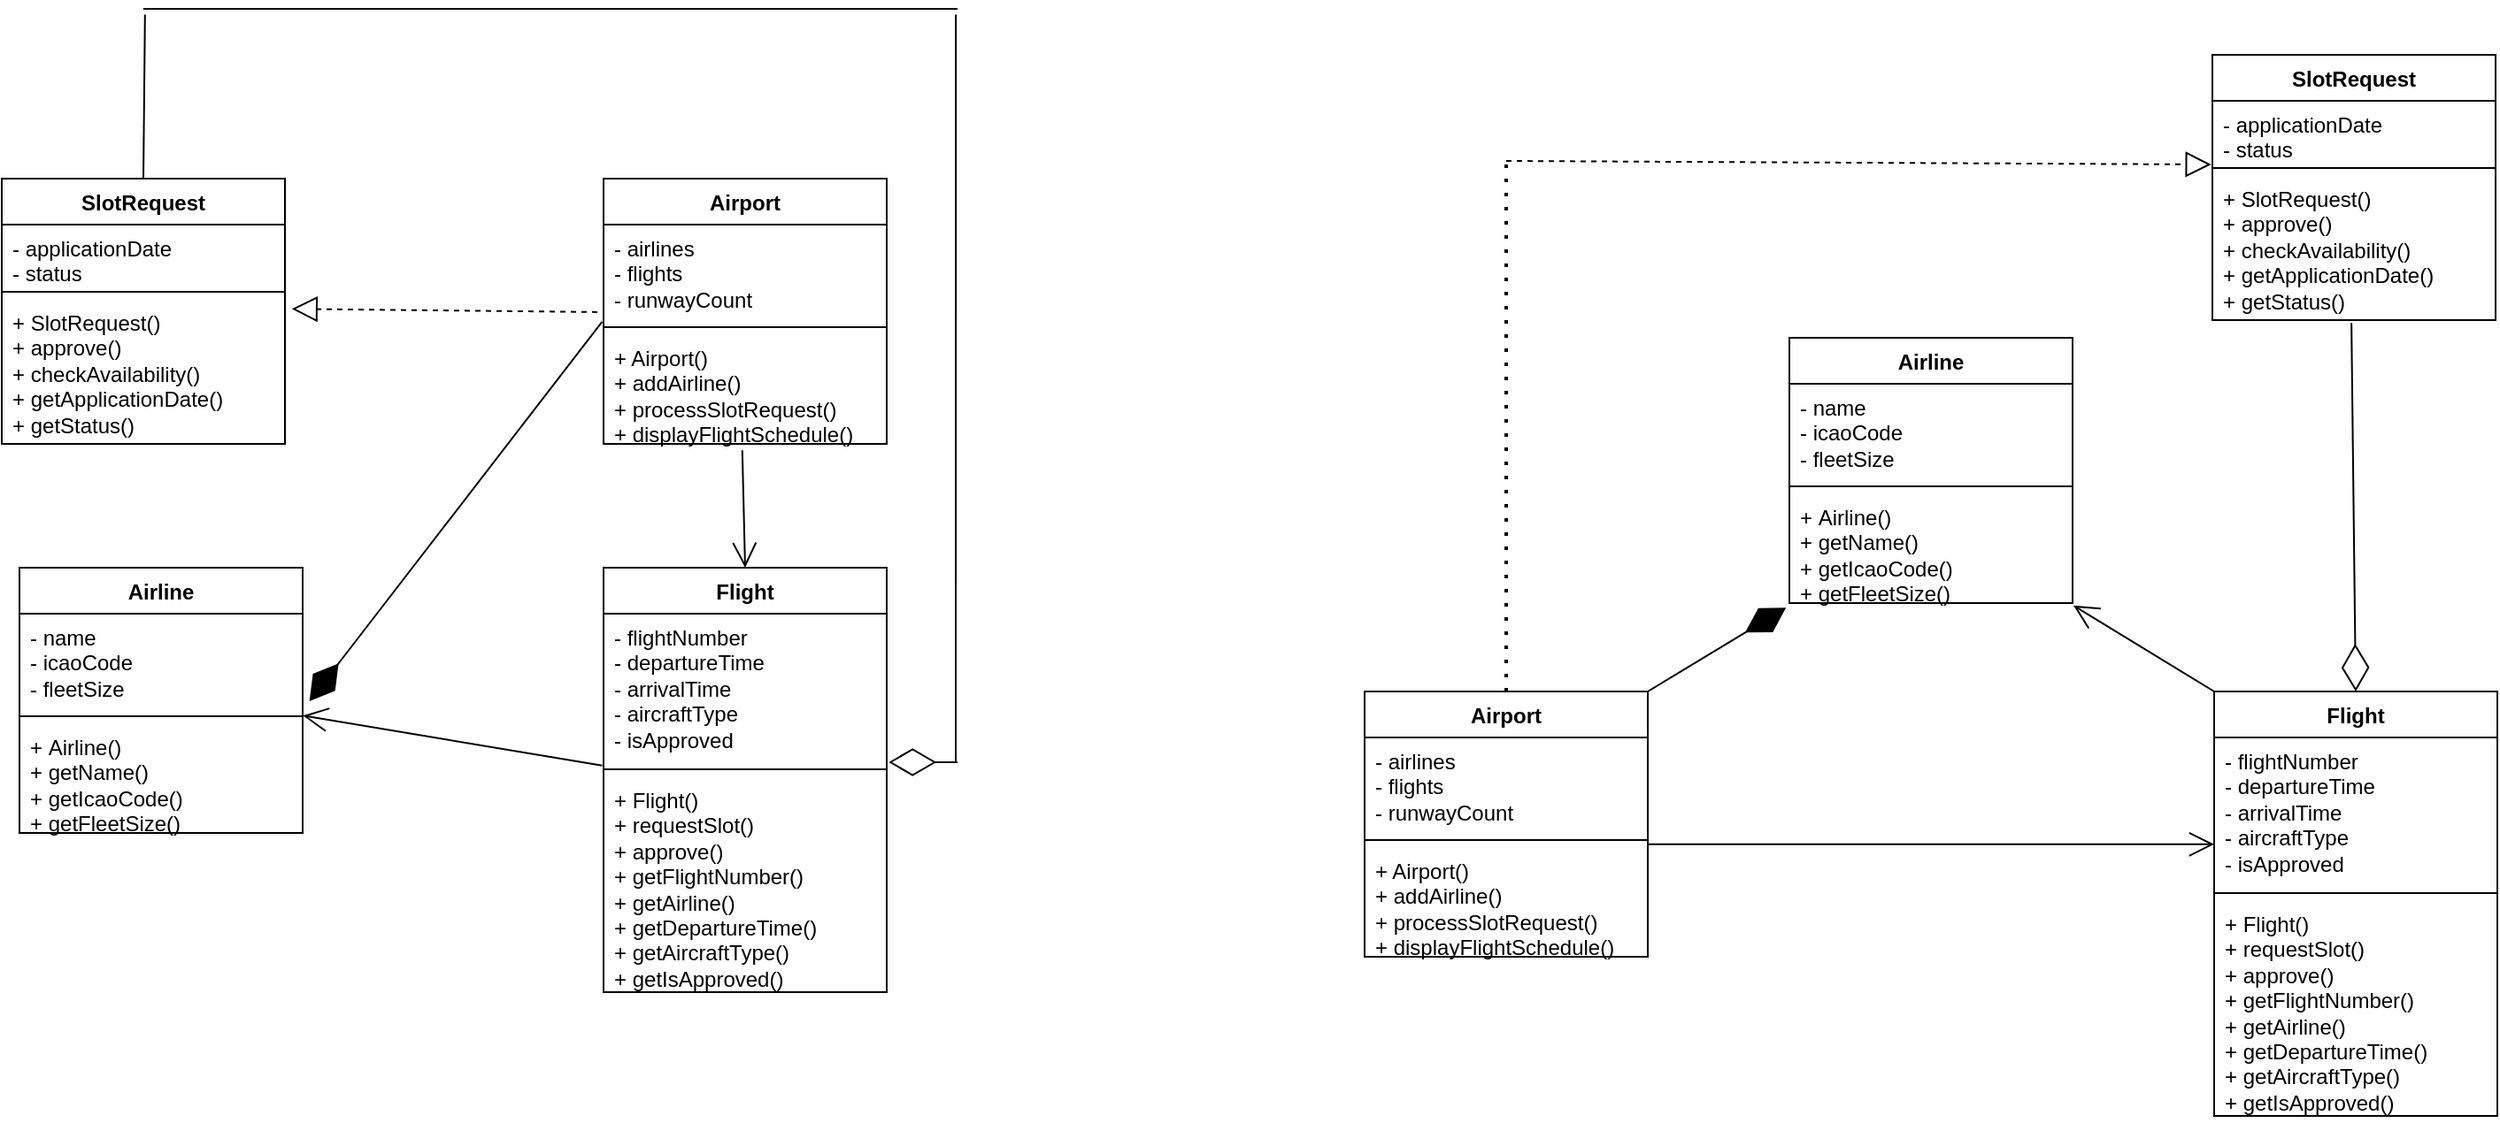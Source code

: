 <mxfile version="26.2.14">
  <diagram id="C5RBs43oDa-KdzZeNtuy" name="Page-1">
    <mxGraphModel dx="1208" dy="708" grid="0" gridSize="10" guides="1" tooltips="1" connect="1" arrows="1" fold="1" page="1" pageScale="1" pageWidth="827" pageHeight="1169" math="0" shadow="0">
      <root>
        <mxCell id="WIyWlLk6GJQsqaUBKTNV-0" />
        <mxCell id="WIyWlLk6GJQsqaUBKTNV-1" parent="WIyWlLk6GJQsqaUBKTNV-0" />
        <mxCell id="Ag82hl4MzhfdyCft_LmL-0" value="Airline" style="swimlane;fontStyle=1;align=center;verticalAlign=top;childLayout=stackLayout;horizontal=1;startSize=26;horizontalStack=0;resizeParent=1;resizeParentMax=0;resizeLast=0;collapsible=1;marginBottom=0;whiteSpace=wrap;html=1;" vertex="1" parent="WIyWlLk6GJQsqaUBKTNV-1">
          <mxGeometry x="120" y="770" width="160" height="150" as="geometry" />
        </mxCell>
        <mxCell id="Ag82hl4MzhfdyCft_LmL-1" value="-&amp;nbsp;name&lt;div&gt;-&amp;nbsp;icaoCode&lt;/div&gt;&lt;div&gt;-&amp;nbsp;fleetSize&lt;br&gt;&lt;div&gt;&lt;br&gt;&lt;/div&gt;&lt;/div&gt;" style="text;strokeColor=none;fillColor=none;align=left;verticalAlign=top;spacingLeft=4;spacingRight=4;overflow=hidden;rotatable=0;points=[[0,0.5],[1,0.5]];portConstraint=eastwest;whiteSpace=wrap;html=1;" vertex="1" parent="Ag82hl4MzhfdyCft_LmL-0">
          <mxGeometry y="26" width="160" height="54" as="geometry" />
        </mxCell>
        <mxCell id="Ag82hl4MzhfdyCft_LmL-2" value="" style="line;strokeWidth=1;fillColor=none;align=left;verticalAlign=middle;spacingTop=-1;spacingLeft=3;spacingRight=3;rotatable=0;labelPosition=right;points=[];portConstraint=eastwest;strokeColor=inherit;" vertex="1" parent="Ag82hl4MzhfdyCft_LmL-0">
          <mxGeometry y="80" width="160" height="8" as="geometry" />
        </mxCell>
        <mxCell id="Ag82hl4MzhfdyCft_LmL-3" value="+&amp;nbsp;Airline()&lt;div&gt;+ getName()&lt;/div&gt;&lt;div&gt;+&amp;nbsp;getIcaoCode()&lt;/div&gt;&lt;div&gt;&lt;span style=&quot;background-color: transparent; color: light-dark(rgb(0, 0, 0), rgb(255, 255, 255));&quot;&gt;+ getFleetSize()&lt;/span&gt;&lt;/div&gt;" style="text;strokeColor=none;fillColor=none;align=left;verticalAlign=top;spacingLeft=4;spacingRight=4;overflow=hidden;rotatable=0;points=[[0,0.5],[1,0.5]];portConstraint=eastwest;whiteSpace=wrap;html=1;" vertex="1" parent="Ag82hl4MzhfdyCft_LmL-0">
          <mxGeometry y="88" width="160" height="62" as="geometry" />
        </mxCell>
        <mxCell id="Ag82hl4MzhfdyCft_LmL-4" value="Flight" style="swimlane;fontStyle=1;align=center;verticalAlign=top;childLayout=stackLayout;horizontal=1;startSize=26;horizontalStack=0;resizeParent=1;resizeParentMax=0;resizeLast=0;collapsible=1;marginBottom=0;whiteSpace=wrap;html=1;" vertex="1" parent="WIyWlLk6GJQsqaUBKTNV-1">
          <mxGeometry x="450" y="770" width="160" height="240" as="geometry" />
        </mxCell>
        <mxCell id="Ag82hl4MzhfdyCft_LmL-5" value="-&amp;nbsp;flightNumber&lt;div&gt;-&amp;nbsp;departureTime&lt;/div&gt;&lt;div&gt;-&amp;nbsp;arrivalTime&lt;/div&gt;&lt;div&gt;-&amp;nbsp;aircraftType&lt;/div&gt;&lt;div&gt;-&amp;nbsp;isApproved&lt;/div&gt;" style="text;strokeColor=none;fillColor=none;align=left;verticalAlign=top;spacingLeft=4;spacingRight=4;overflow=hidden;rotatable=0;points=[[0,0.5],[1,0.5]];portConstraint=eastwest;whiteSpace=wrap;html=1;" vertex="1" parent="Ag82hl4MzhfdyCft_LmL-4">
          <mxGeometry y="26" width="160" height="84" as="geometry" />
        </mxCell>
        <mxCell id="Ag82hl4MzhfdyCft_LmL-6" value="" style="line;strokeWidth=1;fillColor=none;align=left;verticalAlign=middle;spacingTop=-1;spacingLeft=3;spacingRight=3;rotatable=0;labelPosition=right;points=[];portConstraint=eastwest;strokeColor=inherit;" vertex="1" parent="Ag82hl4MzhfdyCft_LmL-4">
          <mxGeometry y="110" width="160" height="8" as="geometry" />
        </mxCell>
        <mxCell id="Ag82hl4MzhfdyCft_LmL-7" value="+&amp;nbsp;Flight()&lt;div&gt;+&amp;nbsp;requestSlot()&lt;br&gt;+&amp;nbsp;approve()&lt;br&gt;+&amp;nbsp;getFlightNumber()&lt;br&gt;+&amp;nbsp;getAirline()&lt;br&gt;+&amp;nbsp;getDepartureTime()&lt;br&gt;+&amp;nbsp;getAircraftType()&lt;br&gt;+&amp;nbsp;getIsApproved()&lt;/div&gt;" style="text;strokeColor=none;fillColor=none;align=left;verticalAlign=top;spacingLeft=4;spacingRight=4;overflow=hidden;rotatable=0;points=[[0,0.5],[1,0.5]];portConstraint=eastwest;whiteSpace=wrap;html=1;" vertex="1" parent="Ag82hl4MzhfdyCft_LmL-4">
          <mxGeometry y="118" width="160" height="122" as="geometry" />
        </mxCell>
        <mxCell id="Ag82hl4MzhfdyCft_LmL-8" value="SlotRequest" style="swimlane;fontStyle=1;align=center;verticalAlign=top;childLayout=stackLayout;horizontal=1;startSize=26;horizontalStack=0;resizeParent=1;resizeParentMax=0;resizeLast=0;collapsible=1;marginBottom=0;whiteSpace=wrap;html=1;" vertex="1" parent="WIyWlLk6GJQsqaUBKTNV-1">
          <mxGeometry x="110" y="550" width="160" height="150" as="geometry" />
        </mxCell>
        <mxCell id="Ag82hl4MzhfdyCft_LmL-9" value="-&amp;nbsp;applicationDate&lt;div&gt;-&amp;nbsp;status&lt;/div&gt;" style="text;strokeColor=none;fillColor=none;align=left;verticalAlign=top;spacingLeft=4;spacingRight=4;overflow=hidden;rotatable=0;points=[[0,0.5],[1,0.5]];portConstraint=eastwest;whiteSpace=wrap;html=1;" vertex="1" parent="Ag82hl4MzhfdyCft_LmL-8">
          <mxGeometry y="26" width="160" height="34" as="geometry" />
        </mxCell>
        <mxCell id="Ag82hl4MzhfdyCft_LmL-10" value="" style="line;strokeWidth=1;fillColor=none;align=left;verticalAlign=middle;spacingTop=-1;spacingLeft=3;spacingRight=3;rotatable=0;labelPosition=right;points=[];portConstraint=eastwest;strokeColor=inherit;" vertex="1" parent="Ag82hl4MzhfdyCft_LmL-8">
          <mxGeometry y="60" width="160" height="8" as="geometry" />
        </mxCell>
        <mxCell id="Ag82hl4MzhfdyCft_LmL-11" value="+ SlotRequest()&lt;div&gt;+&amp;nbsp;approve()&lt;/div&gt;&lt;div&gt;+&amp;nbsp;checkAvailability()&lt;/div&gt;&lt;div&gt;+&amp;nbsp;getApplicationDate()&lt;/div&gt;&lt;div&gt;+&amp;nbsp;getStatus()&lt;/div&gt;" style="text;strokeColor=none;fillColor=none;align=left;verticalAlign=top;spacingLeft=4;spacingRight=4;overflow=hidden;rotatable=0;points=[[0,0.5],[1,0.5]];portConstraint=eastwest;whiteSpace=wrap;html=1;" vertex="1" parent="Ag82hl4MzhfdyCft_LmL-8">
          <mxGeometry y="68" width="160" height="82" as="geometry" />
        </mxCell>
        <mxCell id="Ag82hl4MzhfdyCft_LmL-12" value="Airport" style="swimlane;fontStyle=1;align=center;verticalAlign=top;childLayout=stackLayout;horizontal=1;startSize=26;horizontalStack=0;resizeParent=1;resizeParentMax=0;resizeLast=0;collapsible=1;marginBottom=0;whiteSpace=wrap;html=1;" vertex="1" parent="WIyWlLk6GJQsqaUBKTNV-1">
          <mxGeometry x="450" y="550" width="160" height="150" as="geometry" />
        </mxCell>
        <mxCell id="Ag82hl4MzhfdyCft_LmL-13" value="-&amp;nbsp;airlines&lt;div&gt;-&amp;nbsp;flights&lt;br&gt;-&amp;nbsp;runwayCount&lt;/div&gt;" style="text;strokeColor=none;fillColor=none;align=left;verticalAlign=top;spacingLeft=4;spacingRight=4;overflow=hidden;rotatable=0;points=[[0,0.5],[1,0.5]];portConstraint=eastwest;whiteSpace=wrap;html=1;" vertex="1" parent="Ag82hl4MzhfdyCft_LmL-12">
          <mxGeometry y="26" width="160" height="54" as="geometry" />
        </mxCell>
        <mxCell id="Ag82hl4MzhfdyCft_LmL-14" value="" style="line;strokeWidth=1;fillColor=none;align=left;verticalAlign=middle;spacingTop=-1;spacingLeft=3;spacingRight=3;rotatable=0;labelPosition=right;points=[];portConstraint=eastwest;strokeColor=inherit;" vertex="1" parent="Ag82hl4MzhfdyCft_LmL-12">
          <mxGeometry y="80" width="160" height="8" as="geometry" />
        </mxCell>
        <mxCell id="Ag82hl4MzhfdyCft_LmL-15" value="+ Airport()&lt;br&gt;+&amp;nbsp;addAirline()&lt;div&gt;+&amp;nbsp;processSlotRequest()&lt;br&gt;+&amp;nbsp;displayFlightSchedule()&lt;/div&gt;" style="text;strokeColor=none;fillColor=none;align=left;verticalAlign=top;spacingLeft=4;spacingRight=4;overflow=hidden;rotatable=0;points=[[0,0.5],[1,0.5]];portConstraint=eastwest;whiteSpace=wrap;html=1;" vertex="1" parent="Ag82hl4MzhfdyCft_LmL-12">
          <mxGeometry y="88" width="160" height="62" as="geometry" />
        </mxCell>
        <mxCell id="Ag82hl4MzhfdyCft_LmL-16" value="" style="endArrow=open;endFill=1;endSize=12;html=1;rounded=0;exitX=-0.005;exitY=1.022;exitDx=0;exitDy=0;exitPerimeter=0;entryX=1.001;entryY=1.068;entryDx=0;entryDy=0;entryPerimeter=0;" edge="1" parent="WIyWlLk6GJQsqaUBKTNV-1" source="Ag82hl4MzhfdyCft_LmL-5" target="Ag82hl4MzhfdyCft_LmL-1">
          <mxGeometry width="160" relative="1" as="geometry">
            <mxPoint x="220" y="970" as="sourcePoint" />
            <mxPoint x="380" y="970" as="targetPoint" />
          </mxGeometry>
        </mxCell>
        <mxCell id="Ag82hl4MzhfdyCft_LmL-17" value="" style="endArrow=open;endFill=1;endSize=12;html=1;rounded=0;exitX=0.49;exitY=1.059;exitDx=0;exitDy=0;exitPerimeter=0;entryX=0.5;entryY=0;entryDx=0;entryDy=0;" edge="1" parent="WIyWlLk6GJQsqaUBKTNV-1" source="Ag82hl4MzhfdyCft_LmL-15" target="Ag82hl4MzhfdyCft_LmL-4">
          <mxGeometry width="160" relative="1" as="geometry">
            <mxPoint x="630" y="740" as="sourcePoint" />
            <mxPoint x="790" y="740" as="targetPoint" />
          </mxGeometry>
        </mxCell>
        <mxCell id="Ag82hl4MzhfdyCft_LmL-19" value="" style="endArrow=diamondThin;endFill=1;endSize=24;html=1;rounded=0;exitX=-0.005;exitY=1.017;exitDx=0;exitDy=0;exitPerimeter=0;entryX=1.024;entryY=0.916;entryDx=0;entryDy=0;entryPerimeter=0;" edge="1" parent="WIyWlLk6GJQsqaUBKTNV-1" source="Ag82hl4MzhfdyCft_LmL-13" target="Ag82hl4MzhfdyCft_LmL-1">
          <mxGeometry width="160" relative="1" as="geometry">
            <mxPoint x="300" y="740" as="sourcePoint" />
            <mxPoint x="460" y="740" as="targetPoint" />
          </mxGeometry>
        </mxCell>
        <mxCell id="Ag82hl4MzhfdyCft_LmL-20" value="" style="line;strokeWidth=1;fillColor=none;align=left;verticalAlign=middle;spacingTop=-1;spacingLeft=3;spacingRight=3;rotatable=0;labelPosition=right;points=[];portConstraint=eastwest;strokeColor=inherit;" vertex="1" parent="WIyWlLk6GJQsqaUBKTNV-1">
          <mxGeometry x="190" y="450" width="460" height="8" as="geometry" />
        </mxCell>
        <mxCell id="Ag82hl4MzhfdyCft_LmL-21" value="" style="endArrow=none;html=1;rounded=0;entryX=0.002;entryY=0.911;entryDx=0;entryDy=0;entryPerimeter=0;exitX=0.5;exitY=0;exitDx=0;exitDy=0;" edge="1" parent="WIyWlLk6GJQsqaUBKTNV-1" source="Ag82hl4MzhfdyCft_LmL-8" target="Ag82hl4MzhfdyCft_LmL-20">
          <mxGeometry width="50" height="50" relative="1" as="geometry">
            <mxPoint x="191" y="550" as="sourcePoint" />
            <mxPoint x="140" y="480" as="targetPoint" />
          </mxGeometry>
        </mxCell>
        <mxCell id="Ag82hl4MzhfdyCft_LmL-22" value="" style="endArrow=none;html=1;rounded=0;entryX=0.998;entryY=0.911;entryDx=0;entryDy=0;entryPerimeter=0;" edge="1" parent="WIyWlLk6GJQsqaUBKTNV-1" target="Ag82hl4MzhfdyCft_LmL-20">
          <mxGeometry width="50" height="50" relative="1" as="geometry">
            <mxPoint x="649" y="880" as="sourcePoint" />
            <mxPoint x="710" y="580" as="targetPoint" />
          </mxGeometry>
        </mxCell>
        <mxCell id="Ag82hl4MzhfdyCft_LmL-23" value="" style="endArrow=diamondThin;endFill=0;endSize=24;html=1;rounded=0;entryX=1.007;entryY=1;entryDx=0;entryDy=0;entryPerimeter=0;" edge="1" parent="WIyWlLk6GJQsqaUBKTNV-1" target="Ag82hl4MzhfdyCft_LmL-5">
          <mxGeometry width="160" relative="1" as="geometry">
            <mxPoint x="650" y="880" as="sourcePoint" />
            <mxPoint x="820" y="990" as="targetPoint" />
          </mxGeometry>
        </mxCell>
        <mxCell id="Ag82hl4MzhfdyCft_LmL-24" value="" style="endArrow=block;dashed=1;endFill=0;endSize=12;html=1;rounded=0;exitX=-0.022;exitY=0.916;exitDx=0;exitDy=0;exitPerimeter=0;entryX=1.024;entryY=0.069;entryDx=0;entryDy=0;entryPerimeter=0;" edge="1" parent="WIyWlLk6GJQsqaUBKTNV-1" source="Ag82hl4MzhfdyCft_LmL-13" target="Ag82hl4MzhfdyCft_LmL-11">
          <mxGeometry width="160" relative="1" as="geometry">
            <mxPoint x="320" y="520" as="sourcePoint" />
            <mxPoint x="480" y="520" as="targetPoint" />
          </mxGeometry>
        </mxCell>
        <mxCell id="Ag82hl4MzhfdyCft_LmL-25" value="Airline" style="swimlane;fontStyle=1;align=center;verticalAlign=top;childLayout=stackLayout;horizontal=1;startSize=26;horizontalStack=0;resizeParent=1;resizeParentMax=0;resizeLast=0;collapsible=1;marginBottom=0;whiteSpace=wrap;html=1;" vertex="1" parent="WIyWlLk6GJQsqaUBKTNV-1">
          <mxGeometry x="1120" y="640" width="160" height="150" as="geometry" />
        </mxCell>
        <mxCell id="Ag82hl4MzhfdyCft_LmL-26" value="-&amp;nbsp;name&lt;div&gt;-&amp;nbsp;icaoCode&lt;/div&gt;&lt;div&gt;-&amp;nbsp;fleetSize&lt;br&gt;&lt;div&gt;&lt;br&gt;&lt;/div&gt;&lt;/div&gt;" style="text;strokeColor=none;fillColor=none;align=left;verticalAlign=top;spacingLeft=4;spacingRight=4;overflow=hidden;rotatable=0;points=[[0,0.5],[1,0.5]];portConstraint=eastwest;whiteSpace=wrap;html=1;" vertex="1" parent="Ag82hl4MzhfdyCft_LmL-25">
          <mxGeometry y="26" width="160" height="54" as="geometry" />
        </mxCell>
        <mxCell id="Ag82hl4MzhfdyCft_LmL-27" value="" style="line;strokeWidth=1;fillColor=none;align=left;verticalAlign=middle;spacingTop=-1;spacingLeft=3;spacingRight=3;rotatable=0;labelPosition=right;points=[];portConstraint=eastwest;strokeColor=inherit;" vertex="1" parent="Ag82hl4MzhfdyCft_LmL-25">
          <mxGeometry y="80" width="160" height="8" as="geometry" />
        </mxCell>
        <mxCell id="Ag82hl4MzhfdyCft_LmL-28" value="+&amp;nbsp;Airline()&lt;div&gt;+ getName()&lt;/div&gt;&lt;div&gt;+&amp;nbsp;getIcaoCode()&lt;/div&gt;&lt;div&gt;&lt;span style=&quot;background-color: transparent; color: light-dark(rgb(0, 0, 0), rgb(255, 255, 255));&quot;&gt;+ getFleetSize()&lt;/span&gt;&lt;/div&gt;" style="text;strokeColor=none;fillColor=none;align=left;verticalAlign=top;spacingLeft=4;spacingRight=4;overflow=hidden;rotatable=0;points=[[0,0.5],[1,0.5]];portConstraint=eastwest;whiteSpace=wrap;html=1;" vertex="1" parent="Ag82hl4MzhfdyCft_LmL-25">
          <mxGeometry y="88" width="160" height="62" as="geometry" />
        </mxCell>
        <mxCell id="Ag82hl4MzhfdyCft_LmL-49" value="SlotRequest" style="swimlane;fontStyle=1;align=center;verticalAlign=top;childLayout=stackLayout;horizontal=1;startSize=26;horizontalStack=0;resizeParent=1;resizeParentMax=0;resizeLast=0;collapsible=1;marginBottom=0;whiteSpace=wrap;html=1;" vertex="1" parent="WIyWlLk6GJQsqaUBKTNV-1">
          <mxGeometry x="1359" y="480" width="160" height="150" as="geometry" />
        </mxCell>
        <mxCell id="Ag82hl4MzhfdyCft_LmL-50" value="-&amp;nbsp;applicationDate&lt;div&gt;-&amp;nbsp;status&lt;/div&gt;" style="text;strokeColor=none;fillColor=none;align=left;verticalAlign=top;spacingLeft=4;spacingRight=4;overflow=hidden;rotatable=0;points=[[0,0.5],[1,0.5]];portConstraint=eastwest;whiteSpace=wrap;html=1;" vertex="1" parent="Ag82hl4MzhfdyCft_LmL-49">
          <mxGeometry y="26" width="160" height="34" as="geometry" />
        </mxCell>
        <mxCell id="Ag82hl4MzhfdyCft_LmL-51" value="" style="line;strokeWidth=1;fillColor=none;align=left;verticalAlign=middle;spacingTop=-1;spacingLeft=3;spacingRight=3;rotatable=0;labelPosition=right;points=[];portConstraint=eastwest;strokeColor=inherit;" vertex="1" parent="Ag82hl4MzhfdyCft_LmL-49">
          <mxGeometry y="60" width="160" height="8" as="geometry" />
        </mxCell>
        <mxCell id="Ag82hl4MzhfdyCft_LmL-52" value="+ SlotRequest()&lt;div&gt;+&amp;nbsp;approve()&lt;/div&gt;&lt;div&gt;+&amp;nbsp;checkAvailability()&lt;/div&gt;&lt;div&gt;+&amp;nbsp;getApplicationDate()&lt;/div&gt;&lt;div&gt;+&amp;nbsp;getStatus()&lt;/div&gt;" style="text;strokeColor=none;fillColor=none;align=left;verticalAlign=top;spacingLeft=4;spacingRight=4;overflow=hidden;rotatable=0;points=[[0,0.5],[1,0.5]];portConstraint=eastwest;whiteSpace=wrap;html=1;" vertex="1" parent="Ag82hl4MzhfdyCft_LmL-49">
          <mxGeometry y="68" width="160" height="82" as="geometry" />
        </mxCell>
        <mxCell id="Ag82hl4MzhfdyCft_LmL-53" value="Airport" style="swimlane;fontStyle=1;align=center;verticalAlign=top;childLayout=stackLayout;horizontal=1;startSize=26;horizontalStack=0;resizeParent=1;resizeParentMax=0;resizeLast=0;collapsible=1;marginBottom=0;whiteSpace=wrap;html=1;" vertex="1" parent="WIyWlLk6GJQsqaUBKTNV-1">
          <mxGeometry x="880" y="840" width="160" height="150" as="geometry" />
        </mxCell>
        <mxCell id="Ag82hl4MzhfdyCft_LmL-54" value="-&amp;nbsp;airlines&lt;div&gt;-&amp;nbsp;flights&lt;br&gt;-&amp;nbsp;runwayCount&lt;/div&gt;" style="text;strokeColor=none;fillColor=none;align=left;verticalAlign=top;spacingLeft=4;spacingRight=4;overflow=hidden;rotatable=0;points=[[0,0.5],[1,0.5]];portConstraint=eastwest;whiteSpace=wrap;html=1;" vertex="1" parent="Ag82hl4MzhfdyCft_LmL-53">
          <mxGeometry y="26" width="160" height="54" as="geometry" />
        </mxCell>
        <mxCell id="Ag82hl4MzhfdyCft_LmL-55" value="" style="line;strokeWidth=1;fillColor=none;align=left;verticalAlign=middle;spacingTop=-1;spacingLeft=3;spacingRight=3;rotatable=0;labelPosition=right;points=[];portConstraint=eastwest;strokeColor=inherit;" vertex="1" parent="Ag82hl4MzhfdyCft_LmL-53">
          <mxGeometry y="80" width="160" height="8" as="geometry" />
        </mxCell>
        <mxCell id="Ag82hl4MzhfdyCft_LmL-56" value="+ Airport()&lt;br&gt;+&amp;nbsp;addAirline()&lt;div&gt;+&amp;nbsp;processSlotRequest()&lt;br&gt;+&amp;nbsp;displayFlightSchedule()&lt;/div&gt;" style="text;strokeColor=none;fillColor=none;align=left;verticalAlign=top;spacingLeft=4;spacingRight=4;overflow=hidden;rotatable=0;points=[[0,0.5],[1,0.5]];portConstraint=eastwest;whiteSpace=wrap;html=1;" vertex="1" parent="Ag82hl4MzhfdyCft_LmL-53">
          <mxGeometry y="88" width="160" height="62" as="geometry" />
        </mxCell>
        <mxCell id="Ag82hl4MzhfdyCft_LmL-57" value="Flight" style="swimlane;fontStyle=1;align=center;verticalAlign=top;childLayout=stackLayout;horizontal=1;startSize=26;horizontalStack=0;resizeParent=1;resizeParentMax=0;resizeLast=0;collapsible=1;marginBottom=0;whiteSpace=wrap;html=1;" vertex="1" parent="WIyWlLk6GJQsqaUBKTNV-1">
          <mxGeometry x="1360" y="840" width="160" height="240" as="geometry" />
        </mxCell>
        <mxCell id="Ag82hl4MzhfdyCft_LmL-58" value="-&amp;nbsp;flightNumber&lt;div&gt;-&amp;nbsp;departureTime&lt;/div&gt;&lt;div&gt;-&amp;nbsp;arrivalTime&lt;/div&gt;&lt;div&gt;-&amp;nbsp;aircraftType&lt;/div&gt;&lt;div&gt;-&amp;nbsp;isApproved&lt;/div&gt;" style="text;strokeColor=none;fillColor=none;align=left;verticalAlign=top;spacingLeft=4;spacingRight=4;overflow=hidden;rotatable=0;points=[[0,0.5],[1,0.5]];portConstraint=eastwest;whiteSpace=wrap;html=1;" vertex="1" parent="Ag82hl4MzhfdyCft_LmL-57">
          <mxGeometry y="26" width="160" height="84" as="geometry" />
        </mxCell>
        <mxCell id="Ag82hl4MzhfdyCft_LmL-59" value="" style="line;strokeWidth=1;fillColor=none;align=left;verticalAlign=middle;spacingTop=-1;spacingLeft=3;spacingRight=3;rotatable=0;labelPosition=right;points=[];portConstraint=eastwest;strokeColor=inherit;" vertex="1" parent="Ag82hl4MzhfdyCft_LmL-57">
          <mxGeometry y="110" width="160" height="8" as="geometry" />
        </mxCell>
        <mxCell id="Ag82hl4MzhfdyCft_LmL-60" value="+&amp;nbsp;Flight()&lt;div&gt;+&amp;nbsp;requestSlot()&lt;br&gt;+&amp;nbsp;approve()&lt;br&gt;+&amp;nbsp;getFlightNumber()&lt;br&gt;+&amp;nbsp;getAirline()&lt;br&gt;+&amp;nbsp;getDepartureTime()&lt;br&gt;+&amp;nbsp;getAircraftType()&lt;br&gt;+&amp;nbsp;getIsApproved()&lt;/div&gt;" style="text;strokeColor=none;fillColor=none;align=left;verticalAlign=top;spacingLeft=4;spacingRight=4;overflow=hidden;rotatable=0;points=[[0,0.5],[1,0.5]];portConstraint=eastwest;whiteSpace=wrap;html=1;" vertex="1" parent="Ag82hl4MzhfdyCft_LmL-57">
          <mxGeometry y="118" width="160" height="122" as="geometry" />
        </mxCell>
        <mxCell id="Ag82hl4MzhfdyCft_LmL-62" value="" style="endArrow=diamondThin;endFill=1;endSize=24;html=1;rounded=0;exitX=1;exitY=0;exitDx=0;exitDy=0;entryX=-0.012;entryY=1.043;entryDx=0;entryDy=0;entryPerimeter=0;" edge="1" parent="WIyWlLk6GJQsqaUBKTNV-1" source="Ag82hl4MzhfdyCft_LmL-53" target="Ag82hl4MzhfdyCft_LmL-28">
          <mxGeometry width="160" relative="1" as="geometry">
            <mxPoint x="1150" y="930" as="sourcePoint" />
            <mxPoint x="1310" y="930" as="targetPoint" />
          </mxGeometry>
        </mxCell>
        <mxCell id="Ag82hl4MzhfdyCft_LmL-63" value="" style="endArrow=open;endFill=1;endSize=12;html=1;rounded=0;exitX=0;exitY=0;exitDx=0;exitDy=0;entryX=1.003;entryY=1.022;entryDx=0;entryDy=0;entryPerimeter=0;" edge="1" parent="WIyWlLk6GJQsqaUBKTNV-1" source="Ag82hl4MzhfdyCft_LmL-57" target="Ag82hl4MzhfdyCft_LmL-28">
          <mxGeometry width="160" relative="1" as="geometry">
            <mxPoint x="1110" y="990" as="sourcePoint" />
            <mxPoint x="1270" y="990" as="targetPoint" />
          </mxGeometry>
        </mxCell>
        <mxCell id="Ag82hl4MzhfdyCft_LmL-64" value="" style="endArrow=none;dashed=1;html=1;dashPattern=1 3;strokeWidth=2;rounded=0;exitX=0.5;exitY=0;exitDx=0;exitDy=0;" edge="1" parent="WIyWlLk6GJQsqaUBKTNV-1" source="Ag82hl4MzhfdyCft_LmL-53">
          <mxGeometry width="50" height="50" relative="1" as="geometry">
            <mxPoint x="950" y="600" as="sourcePoint" />
            <mxPoint x="960" y="540" as="targetPoint" />
          </mxGeometry>
        </mxCell>
        <mxCell id="Ag82hl4MzhfdyCft_LmL-65" value="" style="endArrow=block;dashed=1;endFill=0;endSize=12;html=1;rounded=0;entryX=-0.004;entryY=1.059;entryDx=0;entryDy=0;entryPerimeter=0;" edge="1" parent="WIyWlLk6GJQsqaUBKTNV-1" target="Ag82hl4MzhfdyCft_LmL-50">
          <mxGeometry width="160" relative="1" as="geometry">
            <mxPoint x="960" y="540" as="sourcePoint" />
            <mxPoint x="1190" y="560" as="targetPoint" />
          </mxGeometry>
        </mxCell>
        <mxCell id="Ag82hl4MzhfdyCft_LmL-66" value="" style="endArrow=diamondThin;endFill=0;endSize=24;html=1;rounded=0;exitX=0.491;exitY=1.02;exitDx=0;exitDy=0;exitPerimeter=0;entryX=0.5;entryY=0;entryDx=0;entryDy=0;" edge="1" parent="WIyWlLk6GJQsqaUBKTNV-1" source="Ag82hl4MzhfdyCft_LmL-52" target="Ag82hl4MzhfdyCft_LmL-57">
          <mxGeometry width="160" relative="1" as="geometry">
            <mxPoint x="1450" y="750" as="sourcePoint" />
            <mxPoint x="1610" y="750" as="targetPoint" />
          </mxGeometry>
        </mxCell>
        <mxCell id="Ag82hl4MzhfdyCft_LmL-67" value="" style="endArrow=open;endFill=1;endSize=12;html=1;rounded=0;exitX=1.001;exitY=-0.026;exitDx=0;exitDy=0;exitPerimeter=0;entryX=0;entryY=0.719;entryDx=0;entryDy=0;entryPerimeter=0;" edge="1" parent="WIyWlLk6GJQsqaUBKTNV-1" source="Ag82hl4MzhfdyCft_LmL-56" target="Ag82hl4MzhfdyCft_LmL-58">
          <mxGeometry width="160" relative="1" as="geometry">
            <mxPoint x="1070" y="930" as="sourcePoint" />
            <mxPoint x="1356" y="930" as="targetPoint" />
          </mxGeometry>
        </mxCell>
      </root>
    </mxGraphModel>
  </diagram>
</mxfile>
